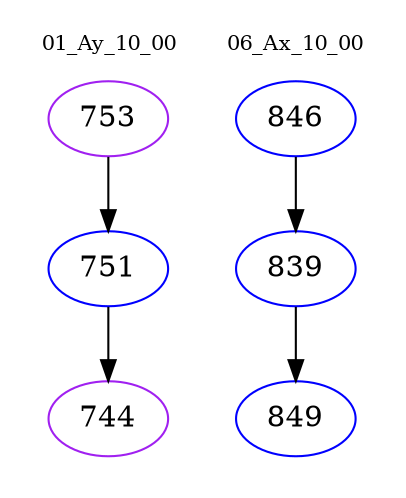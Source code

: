 digraph{
subgraph cluster_0 {
color = white
label = "01_Ay_10_00";
fontsize=10;
T0_753 [label="753", color="purple"]
T0_753 -> T0_751 [color="black"]
T0_751 [label="751", color="blue"]
T0_751 -> T0_744 [color="black"]
T0_744 [label="744", color="purple"]
}
subgraph cluster_1 {
color = white
label = "06_Ax_10_00";
fontsize=10;
T1_846 [label="846", color="blue"]
T1_846 -> T1_839 [color="black"]
T1_839 [label="839", color="blue"]
T1_839 -> T1_849 [color="black"]
T1_849 [label="849", color="blue"]
}
}
